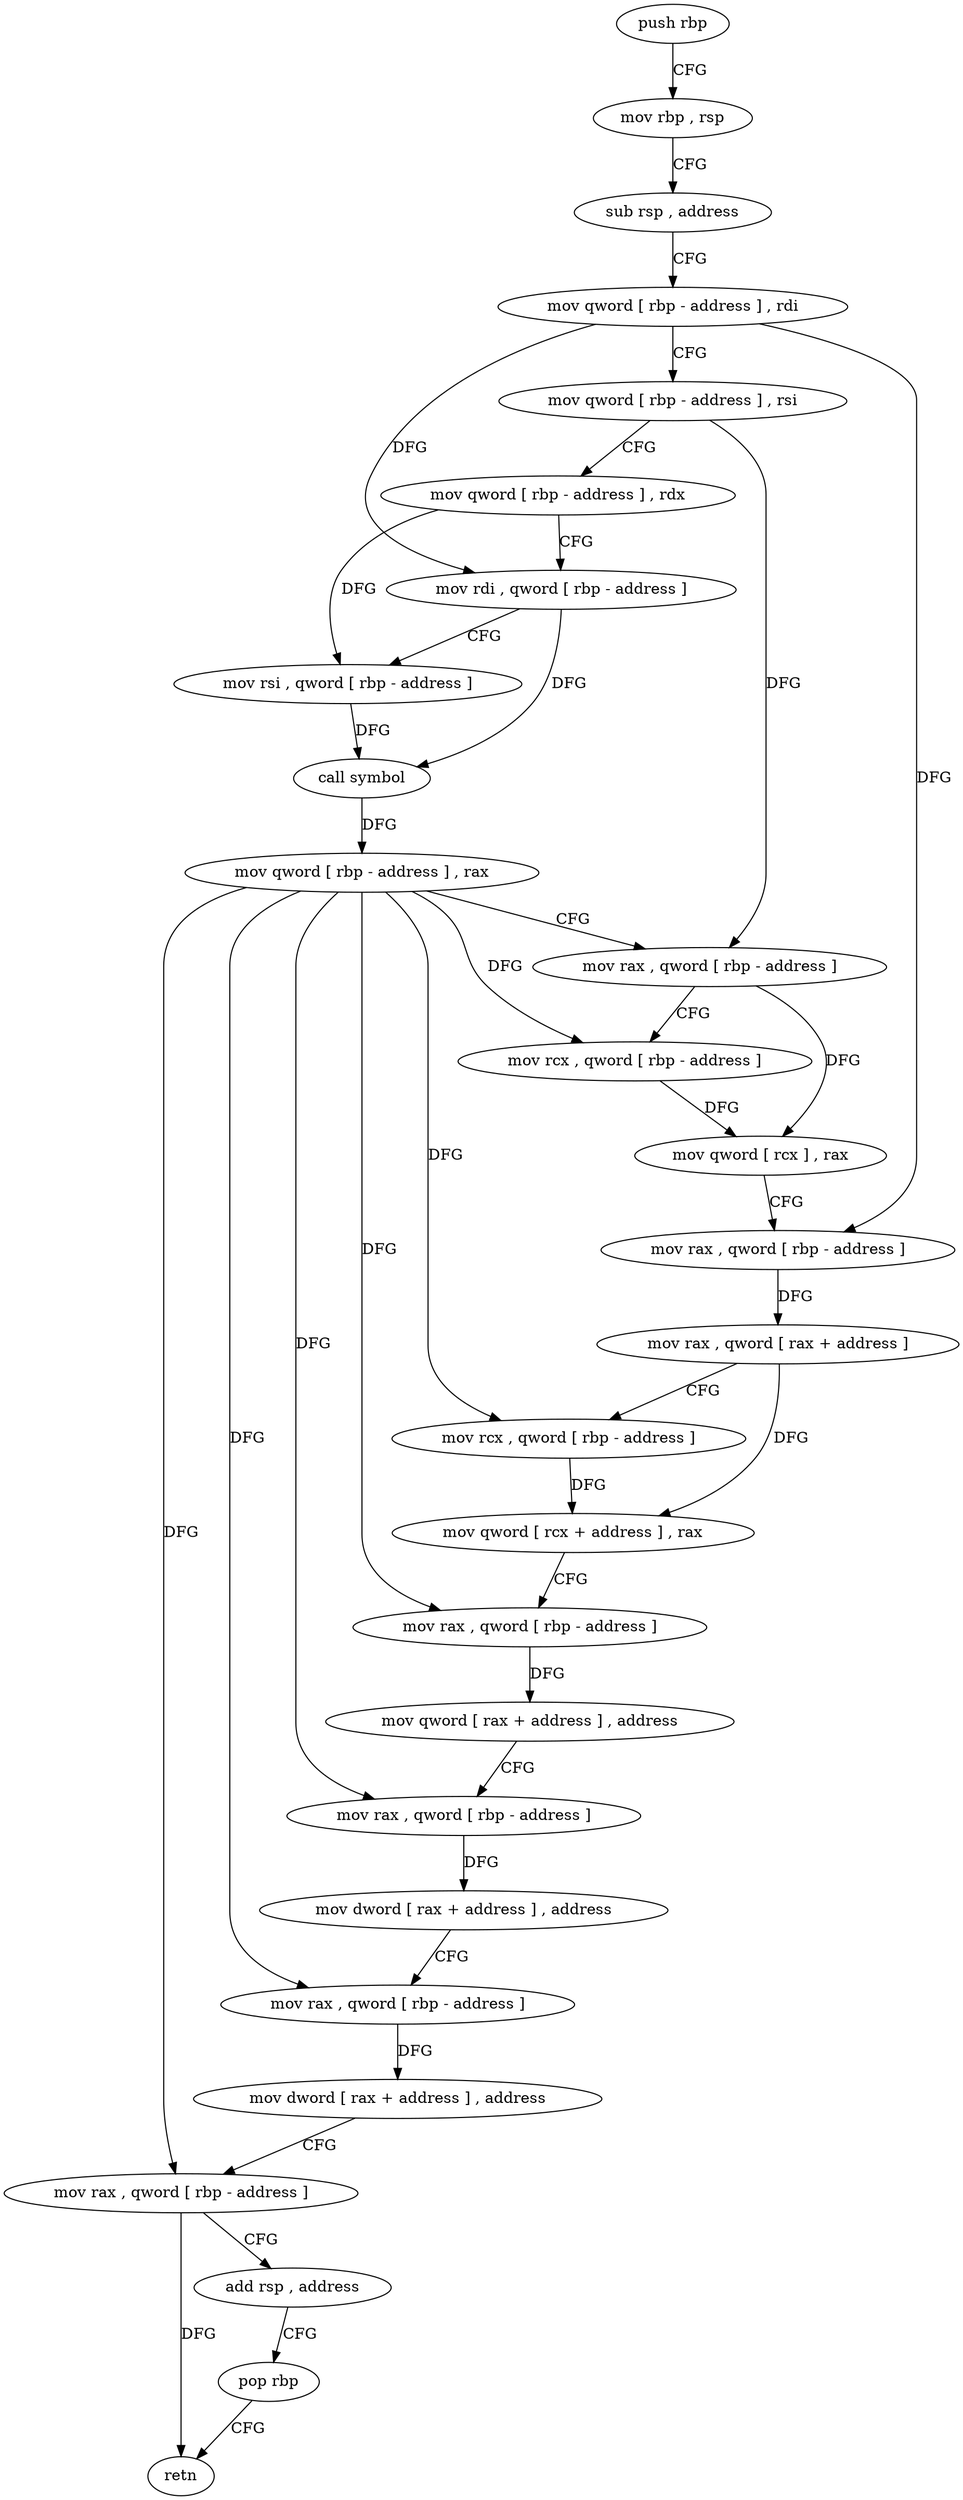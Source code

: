 digraph "func" {
"4241632" [label = "push rbp" ]
"4241633" [label = "mov rbp , rsp" ]
"4241636" [label = "sub rsp , address" ]
"4241640" [label = "mov qword [ rbp - address ] , rdi" ]
"4241644" [label = "mov qword [ rbp - address ] , rsi" ]
"4241648" [label = "mov qword [ rbp - address ] , rdx" ]
"4241652" [label = "mov rdi , qword [ rbp - address ]" ]
"4241656" [label = "mov rsi , qword [ rbp - address ]" ]
"4241660" [label = "call symbol" ]
"4241665" [label = "mov qword [ rbp - address ] , rax" ]
"4241669" [label = "mov rax , qword [ rbp - address ]" ]
"4241673" [label = "mov rcx , qword [ rbp - address ]" ]
"4241677" [label = "mov qword [ rcx ] , rax" ]
"4241680" [label = "mov rax , qword [ rbp - address ]" ]
"4241684" [label = "mov rax , qword [ rax + address ]" ]
"4241688" [label = "mov rcx , qword [ rbp - address ]" ]
"4241692" [label = "mov qword [ rcx + address ] , rax" ]
"4241696" [label = "mov rax , qword [ rbp - address ]" ]
"4241700" [label = "mov qword [ rax + address ] , address" ]
"4241708" [label = "mov rax , qword [ rbp - address ]" ]
"4241712" [label = "mov dword [ rax + address ] , address" ]
"4241719" [label = "mov rax , qword [ rbp - address ]" ]
"4241723" [label = "mov dword [ rax + address ] , address" ]
"4241730" [label = "mov rax , qword [ rbp - address ]" ]
"4241734" [label = "add rsp , address" ]
"4241738" [label = "pop rbp" ]
"4241739" [label = "retn" ]
"4241632" -> "4241633" [ label = "CFG" ]
"4241633" -> "4241636" [ label = "CFG" ]
"4241636" -> "4241640" [ label = "CFG" ]
"4241640" -> "4241644" [ label = "CFG" ]
"4241640" -> "4241652" [ label = "DFG" ]
"4241640" -> "4241680" [ label = "DFG" ]
"4241644" -> "4241648" [ label = "CFG" ]
"4241644" -> "4241669" [ label = "DFG" ]
"4241648" -> "4241652" [ label = "CFG" ]
"4241648" -> "4241656" [ label = "DFG" ]
"4241652" -> "4241656" [ label = "CFG" ]
"4241652" -> "4241660" [ label = "DFG" ]
"4241656" -> "4241660" [ label = "DFG" ]
"4241660" -> "4241665" [ label = "DFG" ]
"4241665" -> "4241669" [ label = "CFG" ]
"4241665" -> "4241673" [ label = "DFG" ]
"4241665" -> "4241688" [ label = "DFG" ]
"4241665" -> "4241696" [ label = "DFG" ]
"4241665" -> "4241708" [ label = "DFG" ]
"4241665" -> "4241719" [ label = "DFG" ]
"4241665" -> "4241730" [ label = "DFG" ]
"4241669" -> "4241673" [ label = "CFG" ]
"4241669" -> "4241677" [ label = "DFG" ]
"4241673" -> "4241677" [ label = "DFG" ]
"4241677" -> "4241680" [ label = "CFG" ]
"4241680" -> "4241684" [ label = "DFG" ]
"4241684" -> "4241688" [ label = "CFG" ]
"4241684" -> "4241692" [ label = "DFG" ]
"4241688" -> "4241692" [ label = "DFG" ]
"4241692" -> "4241696" [ label = "CFG" ]
"4241696" -> "4241700" [ label = "DFG" ]
"4241700" -> "4241708" [ label = "CFG" ]
"4241708" -> "4241712" [ label = "DFG" ]
"4241712" -> "4241719" [ label = "CFG" ]
"4241719" -> "4241723" [ label = "DFG" ]
"4241723" -> "4241730" [ label = "CFG" ]
"4241730" -> "4241734" [ label = "CFG" ]
"4241730" -> "4241739" [ label = "DFG" ]
"4241734" -> "4241738" [ label = "CFG" ]
"4241738" -> "4241739" [ label = "CFG" ]
}
